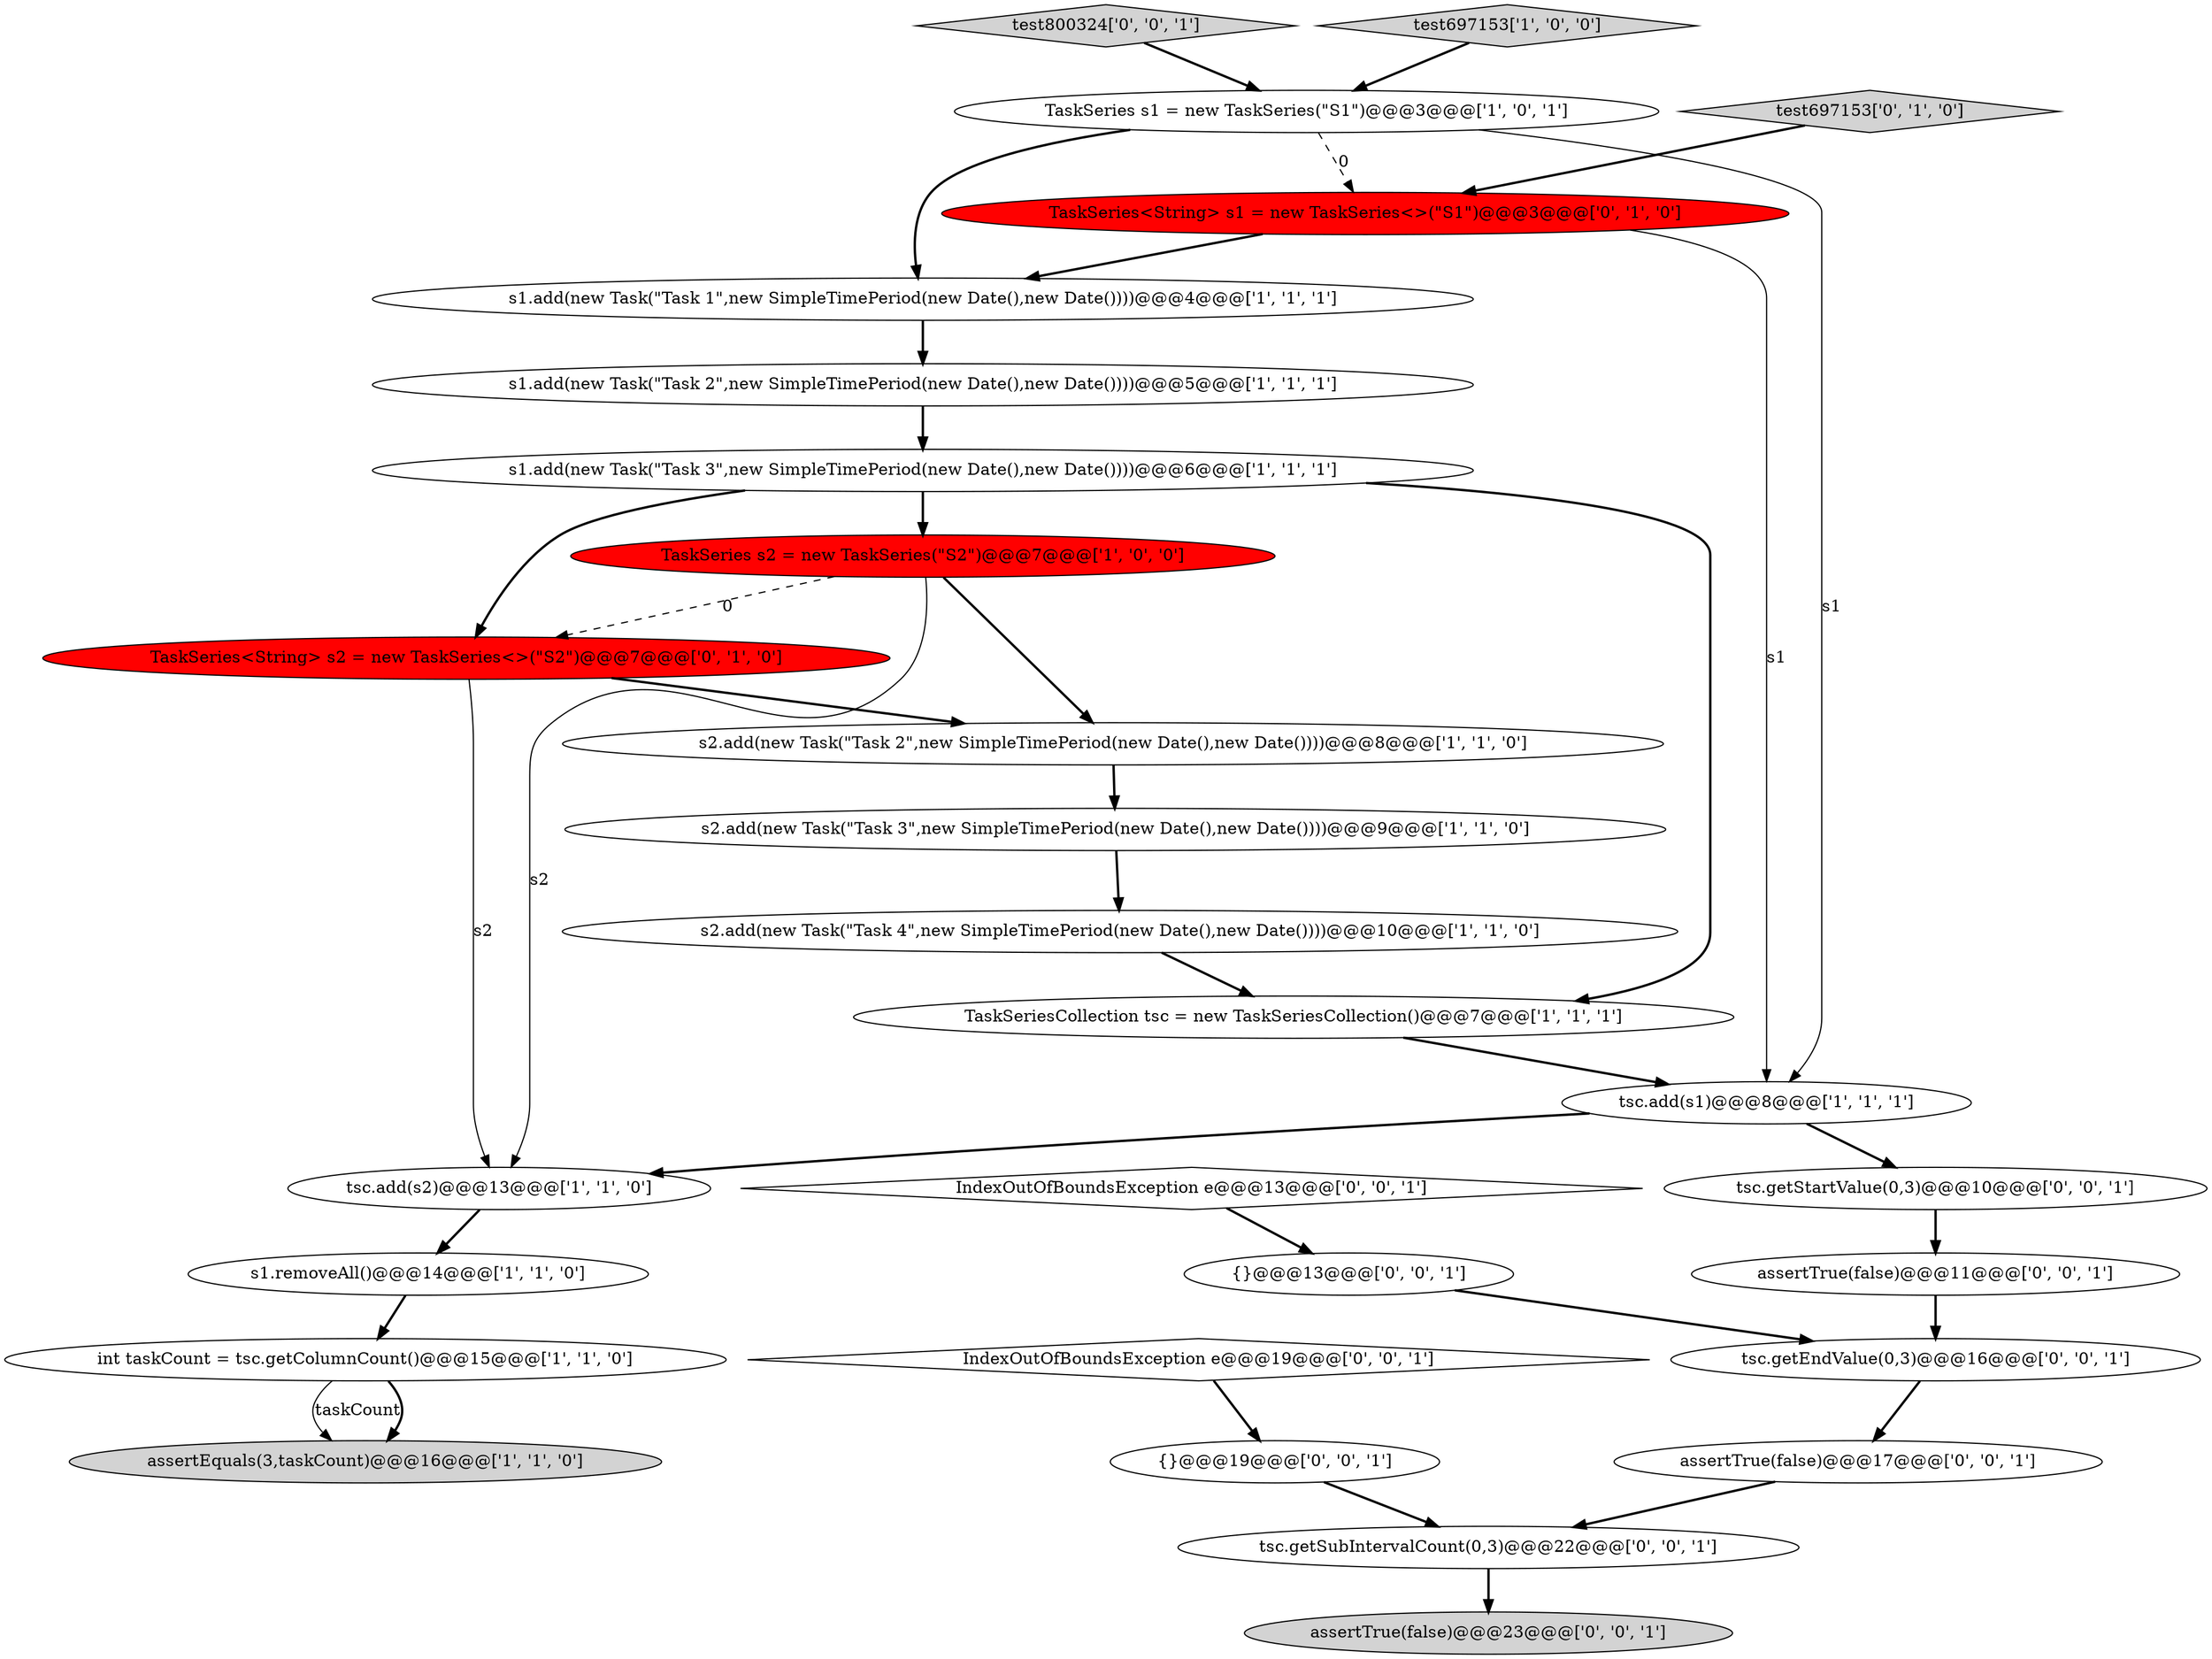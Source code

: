 digraph {
28 [style = filled, label = "tsc.getSubIntervalCount(0,3)@@@22@@@['0', '0', '1']", fillcolor = white, shape = ellipse image = "AAA0AAABBB3BBB"];
24 [style = filled, label = "test800324['0', '0', '1']", fillcolor = lightgray, shape = diamond image = "AAA0AAABBB3BBB"];
8 [style = filled, label = "s2.add(new Task(\"Task 3\",new SimpleTimePeriod(new Date(),new Date())))@@@9@@@['1', '1', '0']", fillcolor = white, shape = ellipse image = "AAA0AAABBB1BBB"];
2 [style = filled, label = "tsc.add(s1)@@@8@@@['1', '1', '1']", fillcolor = white, shape = ellipse image = "AAA0AAABBB1BBB"];
18 [style = filled, label = "assertTrue(false)@@@17@@@['0', '0', '1']", fillcolor = white, shape = ellipse image = "AAA0AAABBB3BBB"];
21 [style = filled, label = "assertTrue(false)@@@23@@@['0', '0', '1']", fillcolor = lightgray, shape = ellipse image = "AAA0AAABBB3BBB"];
26 [style = filled, label = "tsc.getEndValue(0,3)@@@16@@@['0', '0', '1']", fillcolor = white, shape = ellipse image = "AAA0AAABBB3BBB"];
11 [style = filled, label = "TaskSeries s2 = new TaskSeries(\"S2\")@@@7@@@['1', '0', '0']", fillcolor = red, shape = ellipse image = "AAA1AAABBB1BBB"];
12 [style = filled, label = "s2.add(new Task(\"Task 4\",new SimpleTimePeriod(new Date(),new Date())))@@@10@@@['1', '1', '0']", fillcolor = white, shape = ellipse image = "AAA0AAABBB1BBB"];
5 [style = filled, label = "int taskCount = tsc.getColumnCount()@@@15@@@['1', '1', '0']", fillcolor = white, shape = ellipse image = "AAA0AAABBB1BBB"];
25 [style = filled, label = "{}@@@19@@@['0', '0', '1']", fillcolor = white, shape = ellipse image = "AAA0AAABBB3BBB"];
0 [style = filled, label = "s1.removeAll()@@@14@@@['1', '1', '0']", fillcolor = white, shape = ellipse image = "AAA0AAABBB1BBB"];
3 [style = filled, label = "TaskSeriesCollection tsc = new TaskSeriesCollection()@@@7@@@['1', '1', '1']", fillcolor = white, shape = ellipse image = "AAA0AAABBB1BBB"];
10 [style = filled, label = "s2.add(new Task(\"Task 2\",new SimpleTimePeriod(new Date(),new Date())))@@@8@@@['1', '1', '0']", fillcolor = white, shape = ellipse image = "AAA0AAABBB1BBB"];
17 [style = filled, label = "test697153['0', '1', '0']", fillcolor = lightgray, shape = diamond image = "AAA0AAABBB2BBB"];
13 [style = filled, label = "assertEquals(3,taskCount)@@@16@@@['1', '1', '0']", fillcolor = lightgray, shape = ellipse image = "AAA0AAABBB1BBB"];
7 [style = filled, label = "tsc.add(s2)@@@13@@@['1', '1', '0']", fillcolor = white, shape = ellipse image = "AAA0AAABBB1BBB"];
1 [style = filled, label = "s1.add(new Task(\"Task 2\",new SimpleTimePeriod(new Date(),new Date())))@@@5@@@['1', '1', '1']", fillcolor = white, shape = ellipse image = "AAA0AAABBB1BBB"];
15 [style = filled, label = "TaskSeries<String> s2 = new TaskSeries<>(\"S2\")@@@7@@@['0', '1', '0']", fillcolor = red, shape = ellipse image = "AAA1AAABBB2BBB"];
20 [style = filled, label = "IndexOutOfBoundsException e@@@19@@@['0', '0', '1']", fillcolor = white, shape = diamond image = "AAA0AAABBB3BBB"];
19 [style = filled, label = "tsc.getStartValue(0,3)@@@10@@@['0', '0', '1']", fillcolor = white, shape = ellipse image = "AAA0AAABBB3BBB"];
4 [style = filled, label = "s1.add(new Task(\"Task 3\",new SimpleTimePeriod(new Date(),new Date())))@@@6@@@['1', '1', '1']", fillcolor = white, shape = ellipse image = "AAA0AAABBB1BBB"];
6 [style = filled, label = "s1.add(new Task(\"Task 1\",new SimpleTimePeriod(new Date(),new Date())))@@@4@@@['1', '1', '1']", fillcolor = white, shape = ellipse image = "AAA0AAABBB1BBB"];
27 [style = filled, label = "{}@@@13@@@['0', '0', '1']", fillcolor = white, shape = ellipse image = "AAA0AAABBB3BBB"];
14 [style = filled, label = "test697153['1', '0', '0']", fillcolor = lightgray, shape = diamond image = "AAA0AAABBB1BBB"];
23 [style = filled, label = "assertTrue(false)@@@11@@@['0', '0', '1']", fillcolor = white, shape = ellipse image = "AAA0AAABBB3BBB"];
9 [style = filled, label = "TaskSeries s1 = new TaskSeries(\"S1\")@@@3@@@['1', '0', '1']", fillcolor = white, shape = ellipse image = "AAA0AAABBB1BBB"];
22 [style = filled, label = "IndexOutOfBoundsException e@@@13@@@['0', '0', '1']", fillcolor = white, shape = diamond image = "AAA0AAABBB3BBB"];
16 [style = filled, label = "TaskSeries<String> s1 = new TaskSeries<>(\"S1\")@@@3@@@['0', '1', '0']", fillcolor = red, shape = ellipse image = "AAA1AAABBB2BBB"];
4->3 [style = bold, label=""];
1->4 [style = bold, label=""];
15->10 [style = bold, label=""];
25->28 [style = bold, label=""];
2->19 [style = bold, label=""];
9->16 [style = dashed, label="0"];
11->15 [style = dashed, label="0"];
16->6 [style = bold, label=""];
24->9 [style = bold, label=""];
4->15 [style = bold, label=""];
23->26 [style = bold, label=""];
15->7 [style = solid, label="s2"];
7->0 [style = bold, label=""];
11->7 [style = solid, label="s2"];
20->25 [style = bold, label=""];
18->28 [style = bold, label=""];
9->6 [style = bold, label=""];
6->1 [style = bold, label=""];
28->21 [style = bold, label=""];
5->13 [style = solid, label="taskCount"];
10->8 [style = bold, label=""];
3->2 [style = bold, label=""];
22->27 [style = bold, label=""];
11->10 [style = bold, label=""];
19->23 [style = bold, label=""];
5->13 [style = bold, label=""];
16->2 [style = solid, label="s1"];
14->9 [style = bold, label=""];
12->3 [style = bold, label=""];
2->7 [style = bold, label=""];
4->11 [style = bold, label=""];
9->2 [style = solid, label="s1"];
8->12 [style = bold, label=""];
17->16 [style = bold, label=""];
0->5 [style = bold, label=""];
26->18 [style = bold, label=""];
27->26 [style = bold, label=""];
}
